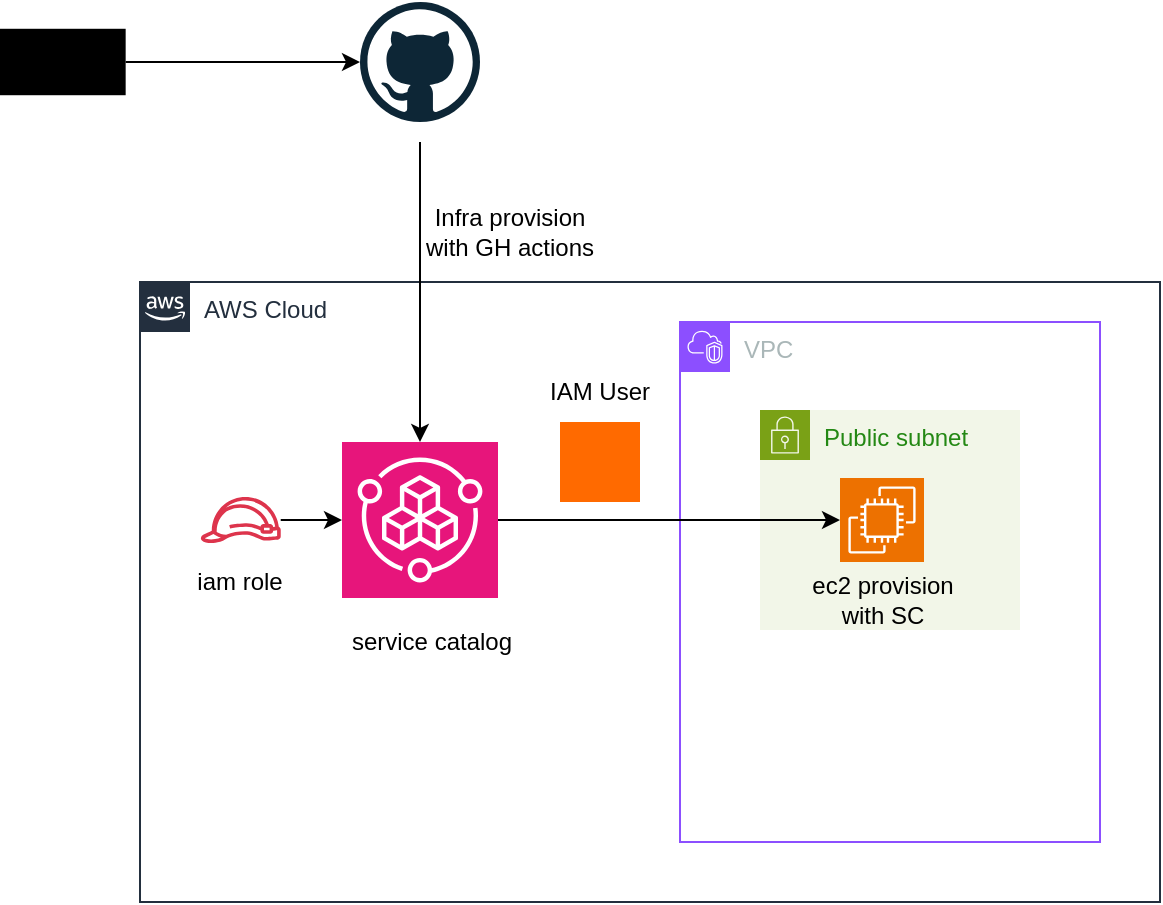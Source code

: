 <mxfile version="27.1.6">
  <diagram name="Page-1" id="vgwdjLeUsy4K2HEJym3e">
    <mxGraphModel dx="909" dy="398" grid="1" gridSize="10" guides="1" tooltips="1" connect="1" arrows="1" fold="1" page="1" pageScale="1" pageWidth="850" pageHeight="1100" math="0" shadow="0">
      <root>
        <mxCell id="0" />
        <mxCell id="1" parent="0" />
        <mxCell id="WB2bdjvSfxStxlEtaME6-1" value="AWS Cloud" style="points=[[0,0],[0.25,0],[0.5,0],[0.75,0],[1,0],[1,0.25],[1,0.5],[1,0.75],[1,1],[0.75,1],[0.5,1],[0.25,1],[0,1],[0,0.75],[0,0.5],[0,0.25]];outlineConnect=0;gradientColor=none;html=1;whiteSpace=wrap;fontSize=12;fontStyle=0;container=1;pointerEvents=0;collapsible=0;recursiveResize=0;shape=mxgraph.aws4.group;grIcon=mxgraph.aws4.group_aws_cloud_alt;strokeColor=#232F3E;fillColor=none;verticalAlign=top;align=left;spacingLeft=30;fontColor=#232F3E;dashed=0;" parent="1" vertex="1">
          <mxGeometry x="150" y="190" width="510" height="310" as="geometry" />
        </mxCell>
        <mxCell id="WB2bdjvSfxStxlEtaME6-3" value="" style="sketch=0;points=[[0,0,0],[0.25,0,0],[0.5,0,0],[0.75,0,0],[1,0,0],[0,1,0],[0.25,1,0],[0.5,1,0],[0.75,1,0],[1,1,0],[0,0.25,0],[0,0.5,0],[0,0.75,0],[1,0.25,0],[1,0.5,0],[1,0.75,0]];points=[[0,0,0],[0.25,0,0],[0.5,0,0],[0.75,0,0],[1,0,0],[0,1,0],[0.25,1,0],[0.5,1,0],[0.75,1,0],[1,1,0],[0,0.25,0],[0,0.5,0],[0,0.75,0],[1,0.25,0],[1,0.5,0],[1,0.75,0]];outlineConnect=0;fontColor=#232F3E;fillColor=#E7157B;strokeColor=#ffffff;dashed=0;verticalLabelPosition=bottom;verticalAlign=top;align=center;html=1;fontSize=12;fontStyle=0;aspect=fixed;shape=mxgraph.aws4.resourceIcon;resIcon=mxgraph.aws4.service_catalog;" parent="WB2bdjvSfxStxlEtaME6-1" vertex="1">
          <mxGeometry x="101" y="80" width="78" height="78" as="geometry" />
        </mxCell>
        <mxCell id="WB2bdjvSfxStxlEtaME6-9" value="VPC" style="points=[[0,0],[0.25,0],[0.5,0],[0.75,0],[1,0],[1,0.25],[1,0.5],[1,0.75],[1,1],[0.75,1],[0.5,1],[0.25,1],[0,1],[0,0.75],[0,0.5],[0,0.25]];outlineConnect=0;gradientColor=none;html=1;whiteSpace=wrap;fontSize=12;fontStyle=0;container=1;pointerEvents=0;collapsible=0;recursiveResize=0;shape=mxgraph.aws4.group;grIcon=mxgraph.aws4.group_vpc2;strokeColor=#8C4FFF;fillColor=none;verticalAlign=top;align=left;spacingLeft=30;fontColor=#AAB7B8;dashed=0;" parent="WB2bdjvSfxStxlEtaME6-1" vertex="1">
          <mxGeometry x="270" y="20" width="210" height="260" as="geometry" />
        </mxCell>
        <mxCell id="WB2bdjvSfxStxlEtaME6-10" value="Public subnet" style="points=[[0,0],[0.25,0],[0.5,0],[0.75,0],[1,0],[1,0.25],[1,0.5],[1,0.75],[1,1],[0.75,1],[0.5,1],[0.25,1],[0,1],[0,0.75],[0,0.5],[0,0.25]];outlineConnect=0;gradientColor=none;html=1;whiteSpace=wrap;fontSize=12;fontStyle=0;container=1;pointerEvents=0;collapsible=0;recursiveResize=0;shape=mxgraph.aws4.group;grIcon=mxgraph.aws4.group_security_group;grStroke=0;strokeColor=#7AA116;fillColor=#F2F6E8;verticalAlign=top;align=left;spacingLeft=30;fontColor=#248814;dashed=0;" parent="WB2bdjvSfxStxlEtaME6-9" vertex="1">
          <mxGeometry x="40" y="44" width="130" height="110" as="geometry" />
        </mxCell>
        <mxCell id="WB2bdjvSfxStxlEtaME6-11" value="" style="sketch=0;points=[[0,0,0],[0.25,0,0],[0.5,0,0],[0.75,0,0],[1,0,0],[0,1,0],[0.25,1,0],[0.5,1,0],[0.75,1,0],[1,1,0],[0,0.25,0],[0,0.5,0],[0,0.75,0],[1,0.25,0],[1,0.5,0],[1,0.75,0]];outlineConnect=0;fontColor=#232F3E;fillColor=#ED7100;strokeColor=#ffffff;dashed=0;verticalLabelPosition=bottom;verticalAlign=top;align=center;html=1;fontSize=12;fontStyle=0;aspect=fixed;shape=mxgraph.aws4.resourceIcon;resIcon=mxgraph.aws4.ec2;" parent="WB2bdjvSfxStxlEtaME6-10" vertex="1">
          <mxGeometry x="40" y="34" width="42" height="42" as="geometry" />
        </mxCell>
        <mxCell id="PeqqAMYibl9Fhycwp7mu-3" value="ec2 provision with SC" style="text;html=1;align=center;verticalAlign=middle;whiteSpace=wrap;rounded=0;" vertex="1" parent="WB2bdjvSfxStxlEtaME6-10">
          <mxGeometry x="21.5" y="80" width="79" height="30" as="geometry" />
        </mxCell>
        <mxCell id="WB2bdjvSfxStxlEtaME6-12" value="" style="endArrow=classic;html=1;rounded=0;exitX=1;exitY=0.5;exitDx=0;exitDy=0;exitPerimeter=0;entryX=0;entryY=0.5;entryDx=0;entryDy=0;entryPerimeter=0;" parent="WB2bdjvSfxStxlEtaME6-1" source="WB2bdjvSfxStxlEtaME6-3" target="WB2bdjvSfxStxlEtaME6-11" edge="1">
          <mxGeometry width="50" height="50" relative="1" as="geometry">
            <mxPoint x="250" y="140" as="sourcePoint" />
            <mxPoint x="300" y="90" as="targetPoint" />
          </mxGeometry>
        </mxCell>
        <mxCell id="WB2bdjvSfxStxlEtaME6-13" value="" style="sketch=0;outlineConnect=0;fontColor=#232F3E;gradientColor=none;fillColor=#DD344C;strokeColor=none;dashed=0;verticalLabelPosition=bottom;verticalAlign=top;align=center;html=1;fontSize=12;fontStyle=0;aspect=fixed;pointerEvents=1;shape=mxgraph.aws4.role;" parent="WB2bdjvSfxStxlEtaME6-1" vertex="1">
          <mxGeometry x="30" y="107.5" width="40.77" height="23" as="geometry" />
        </mxCell>
        <mxCell id="WB2bdjvSfxStxlEtaME6-14" value="" style="endArrow=classic;html=1;rounded=0;entryX=0;entryY=0.5;entryDx=0;entryDy=0;entryPerimeter=0;" parent="WB2bdjvSfxStxlEtaME6-1" source="WB2bdjvSfxStxlEtaME6-13" target="WB2bdjvSfxStxlEtaME6-3" edge="1">
          <mxGeometry width="50" height="50" relative="1" as="geometry">
            <mxPoint x="250" y="140" as="sourcePoint" />
            <mxPoint x="300" y="90" as="targetPoint" />
          </mxGeometry>
        </mxCell>
        <mxCell id="WB2bdjvSfxStxlEtaME6-15" value="" style="points=[];aspect=fixed;html=1;align=center;shadow=0;dashed=0;fillColor=#FF6A00;strokeColor=none;shape=mxgraph.alibaba_cloud.user;" parent="WB2bdjvSfxStxlEtaME6-1" vertex="1">
          <mxGeometry x="210" y="70" width="40" height="40" as="geometry" />
        </mxCell>
        <mxCell id="WB2bdjvSfxStxlEtaME6-16" value="IAM User" style="text;html=1;align=center;verticalAlign=middle;whiteSpace=wrap;rounded=0;" parent="WB2bdjvSfxStxlEtaME6-1" vertex="1">
          <mxGeometry x="200" y="40" width="60" height="30" as="geometry" />
        </mxCell>
        <mxCell id="WB2bdjvSfxStxlEtaME6-17" value="iam role" style="text;html=1;align=center;verticalAlign=middle;whiteSpace=wrap;rounded=0;" parent="WB2bdjvSfxStxlEtaME6-1" vertex="1">
          <mxGeometry x="20.39" y="135" width="60" height="30" as="geometry" />
        </mxCell>
        <mxCell id="WB2bdjvSfxStxlEtaME6-18" value="service catalog" style="text;html=1;align=center;verticalAlign=middle;whiteSpace=wrap;rounded=0;" parent="WB2bdjvSfxStxlEtaME6-1" vertex="1">
          <mxGeometry x="101" y="165" width="90" height="30" as="geometry" />
        </mxCell>
        <mxCell id="WB2bdjvSfxStxlEtaME6-4" value="" style="dashed=0;outlineConnect=0;html=1;align=center;labelPosition=center;verticalLabelPosition=bottom;verticalAlign=top;shape=mxgraph.weblogos.github" parent="1" vertex="1">
          <mxGeometry x="260" y="50" width="60" height="60" as="geometry" />
        </mxCell>
        <mxCell id="WB2bdjvSfxStxlEtaME6-6" value="" style="sketch=0;verticalLabelPosition=bottom;sketch=0;aspect=fixed;html=1;verticalAlign=top;strokeColor=none;fillColor=#000000;align=center;outlineConnect=0;pointerEvents=1;shape=mxgraph.citrix2.users;" parent="1" vertex="1">
          <mxGeometry x="80" y="63.39" width="62.83" height="33.22" as="geometry" />
        </mxCell>
        <mxCell id="WB2bdjvSfxStxlEtaME6-7" value="" style="endArrow=classic;html=1;rounded=0;" parent="1" source="WB2bdjvSfxStxlEtaME6-6" target="WB2bdjvSfxStxlEtaME6-4" edge="1">
          <mxGeometry width="50" height="50" relative="1" as="geometry">
            <mxPoint x="400" y="330" as="sourcePoint" />
            <mxPoint x="450" y="280" as="targetPoint" />
          </mxGeometry>
        </mxCell>
        <mxCell id="WB2bdjvSfxStxlEtaME6-8" value="" style="endArrow=classic;html=1;rounded=0;" parent="1" target="WB2bdjvSfxStxlEtaME6-3" edge="1">
          <mxGeometry width="50" height="50" relative="1" as="geometry">
            <mxPoint x="290" y="120" as="sourcePoint" />
            <mxPoint x="450" y="190" as="targetPoint" />
          </mxGeometry>
        </mxCell>
        <mxCell id="PeqqAMYibl9Fhycwp7mu-1" value="Infra provision with GH actions" style="text;html=1;align=center;verticalAlign=middle;whiteSpace=wrap;rounded=0;" vertex="1" parent="1">
          <mxGeometry x="290" y="150" width="90" height="30" as="geometry" />
        </mxCell>
      </root>
    </mxGraphModel>
  </diagram>
</mxfile>
